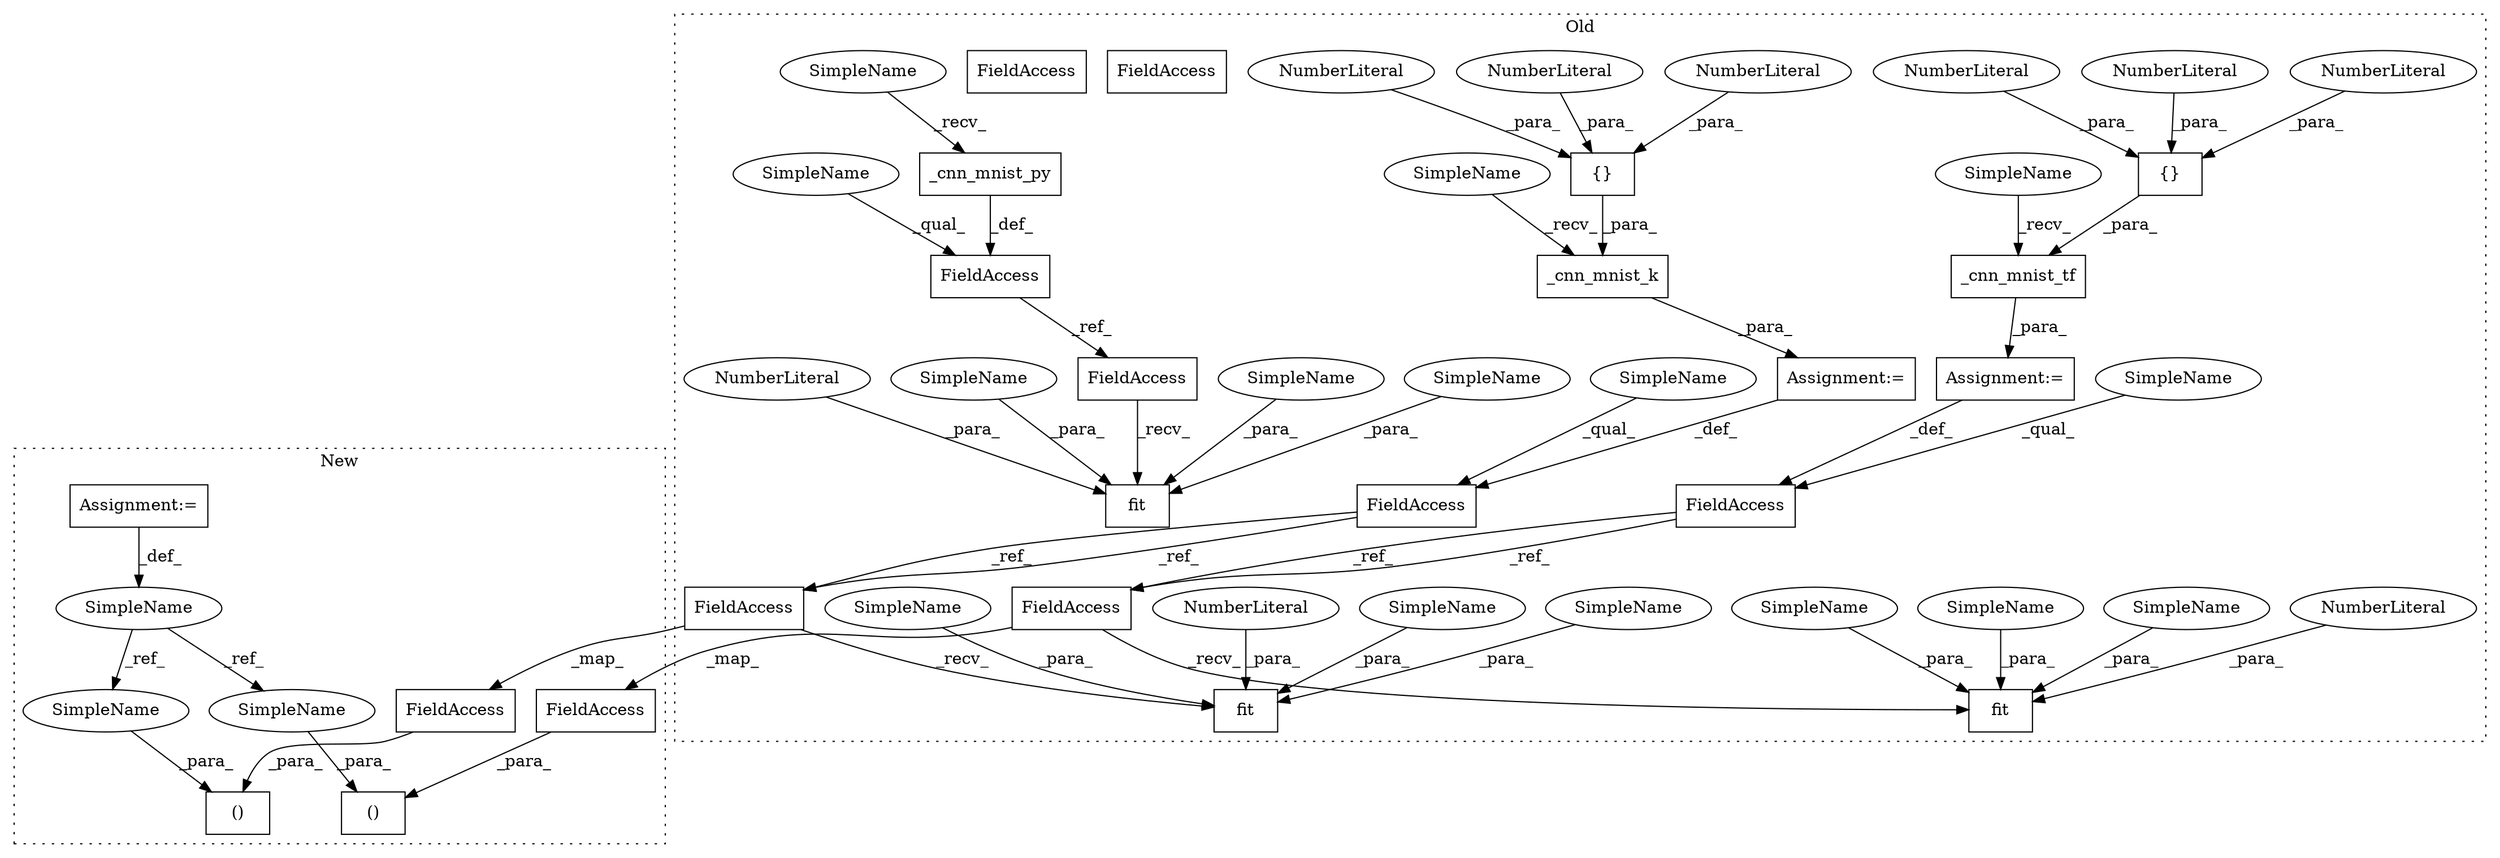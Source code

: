 digraph G {
subgraph cluster0 {
1 [label="_cnn_mnist_k" a="32" s="2109,2140" l="13,1" shape="box"];
3 [label="fit" a="32" s="2164,2196" l="4,1" shape="box"];
4 [label="{}" a="4" s="2131,2139" l="1,1" shape="box"];
5 [label="NumberLiteral" a="34" s="2132" l="2" shape="ellipse"];
6 [label="NumberLiteral" a="34" s="2135" l="2" shape="ellipse"];
7 [label="NumberLiteral" a="34" s="2138" l="1" shape="ellipse"];
8 [label="NumberLiteral" a="34" s="2195" l="1" shape="ellipse"];
9 [label="FieldAccess" a="22" s="2088" l="16" shape="box"];
10 [label="_cnn_mnist_tf" a="32" s="2513,2545" l="14,1" shape="box"];
11 [label="fit" a="32" s="2570,2602" l="4,1" shape="box"];
12 [label="NumberLiteral" a="34" s="2590" l="1" shape="ellipse"];
13 [label="{}" a="4" s="2536,2544" l="1,1" shape="box"];
14 [label="NumberLiteral" a="34" s="2540" l="2" shape="ellipse"];
15 [label="NumberLiteral" a="34" s="2537" l="2" shape="ellipse"];
16 [label="NumberLiteral" a="34" s="2543" l="1" shape="ellipse"];
17 [label="FieldAccess" a="22" s="2491" l="17" shape="box"];
18 [label="FieldAccess" a="22" s="3072" l="17" shape="box"];
19 [label="fit" a="32" s="3244,3276" l="4,1" shape="box"];
20 [label="NumberLiteral" a="34" s="3264" l="1" shape="ellipse"];
23 [label="_cnn_mnist_py" a="32" s="3094" l="15" shape="box"];
24 [label="Assignment:=" a="7" s="2508" l="1" shape="box"];
25 [label="Assignment:=" a="7" s="2104" l="1" shape="box"];
27 [label="FieldAccess" a="22" s="2552" l="17" shape="box"];
29 [label="FieldAccess" a="22" s="2147" l="16" shape="box"];
31 [label="SimpleName" a="42" s="2574" l="7" shape="ellipse"];
32 [label="SimpleName" a="42" s="2168" l="7" shape="ellipse"];
33 [label="SimpleName" a="42" s="3248" l="7" shape="ellipse"];
34 [label="SimpleName" a="42" s="3090" l="3" shape="ellipse"];
35 [label="SimpleName" a="42" s="2088" l="3" shape="ellipse"];
36 [label="SimpleName" a="42" s="2509" l="3" shape="ellipse"];
37 [label="SimpleName" a="42" s="2105" l="3" shape="ellipse"];
38 [label="SimpleName" a="42" s="2491" l="3" shape="ellipse"];
39 [label="SimpleName" a="42" s="3072" l="3" shape="ellipse"];
40 [label="SimpleName" a="42" s="2582" l="7" shape="ellipse"];
41 [label="SimpleName" a="42" s="2176" l="7" shape="ellipse"];
42 [label="SimpleName" a="42" s="3256" l="7" shape="ellipse"];
43 [label="FieldAccess" a="22" s="2552" l="17" shape="box"];
44 [label="SimpleName" a="42" s="2592" l="10" shape="ellipse"];
45 [label="SimpleName" a="42" s="3266" l="10" shape="ellipse"];
46 [label="SimpleName" a="42" s="2184" l="10" shape="ellipse"];
47 [label="FieldAccess" a="22" s="3226" l="17" shape="box"];
50 [label="FieldAccess" a="22" s="2147" l="16" shape="box"];
label = "Old";
style="dotted";
}
subgraph cluster1 {
2 [label="()" a="106" s="1797" l="34" shape="box"];
21 [label="SimpleName" a="42" s="829" l="4" shape="ellipse"];
22 [label="()" a="106" s="1444" l="33" shape="box"];
26 [label="Assignment:=" a="7" s="829" l="4" shape="box"];
28 [label="FieldAccess" a="22" s="1797" l="17" shape="box"];
30 [label="FieldAccess" a="22" s="1444" l="16" shape="box"];
48 [label="SimpleName" a="42" s="1473" l="4" shape="ellipse"];
49 [label="SimpleName" a="42" s="1827" l="4" shape="ellipse"];
label = "New";
style="dotted";
}
1 -> 25 [label="_para_"];
4 -> 1 [label="_para_"];
5 -> 4 [label="_para_"];
6 -> 4 [label="_para_"];
7 -> 4 [label="_para_"];
8 -> 3 [label="_para_"];
9 -> 50 [label="_ref_"];
9 -> 50 [label="_ref_"];
10 -> 24 [label="_para_"];
12 -> 11 [label="_para_"];
13 -> 10 [label="_para_"];
14 -> 13 [label="_para_"];
15 -> 13 [label="_para_"];
16 -> 13 [label="_para_"];
17 -> 43 [label="_ref_"];
17 -> 43 [label="_ref_"];
18 -> 47 [label="_ref_"];
20 -> 19 [label="_para_"];
21 -> 49 [label="_ref_"];
21 -> 48 [label="_ref_"];
23 -> 18 [label="_def_"];
24 -> 17 [label="_def_"];
25 -> 9 [label="_def_"];
26 -> 21 [label="_def_"];
28 -> 2 [label="_para_"];
30 -> 22 [label="_para_"];
31 -> 11 [label="_para_"];
32 -> 3 [label="_para_"];
33 -> 19 [label="_para_"];
34 -> 23 [label="_recv_"];
35 -> 9 [label="_qual_"];
36 -> 10 [label="_recv_"];
37 -> 1 [label="_recv_"];
38 -> 17 [label="_qual_"];
39 -> 18 [label="_qual_"];
40 -> 11 [label="_para_"];
41 -> 3 [label="_para_"];
42 -> 19 [label="_para_"];
43 -> 11 [label="_recv_"];
43 -> 28 [label="_map_"];
44 -> 11 [label="_para_"];
45 -> 19 [label="_para_"];
46 -> 3 [label="_para_"];
47 -> 19 [label="_recv_"];
48 -> 22 [label="_para_"];
49 -> 2 [label="_para_"];
50 -> 3 [label="_recv_"];
50 -> 30 [label="_map_"];
}